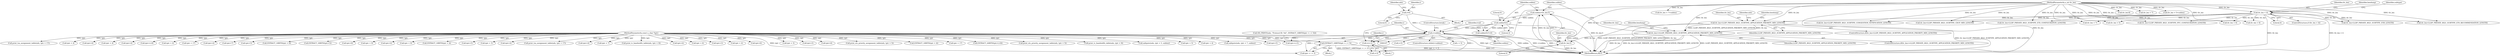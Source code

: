 digraph "1_tcpdump_34cec721d39c76be1e0a600829a7b17bdfb832b6@del" {
"1000607" [label="(Call,EXTRACT_16BITS(tptr + i + 5))"];
"1000109" [label="(MethodParameterIn,const u_char *tptr)"];
"1000572" [label="(Call,i<sublen)"];
"1000613" [label="(Call,i=i+3)"];
"1000564" [label="(Call,i=0)"];
"1000557" [label="(Call,sublen%3)"];
"1000550" [label="(Call,sublen=tlv_len-5)"];
"1000552" [label="(Call,tlv_len-5)"];
"1000544" [label="(Call,tlv_len<=LLDP_PRIVATE_8021_SUBTYPE_APPLICATION_PRIORITY_MIN_LENGTH)"];
"1000528" [label="(Call,tlv_len<LLDP_PRIVATE_8021_SUBTYPE_APPLICATION_PRIORITY_MIN_LENGTH)"];
"1000121" [label="(Call,tlv_len < 4)"];
"1000110" [label="(MethodParameterIn,u_int tlv_len)"];
"1000365" [label="(Call,tlv_len<LLDP_PRIVATE_8021_SUBTYPE_ETS_CONFIGURATION_LENGTH)"];
"1000149" [label="(Call,tlv_len < 6)"];
"1000275" [label="(Call,tptr + 5)"];
"1000621" [label="(Call,tlv_len<LLDP_PRIVATE_8021_SUBTYPE_EVB_LENGTH)"];
"1000530" [label="(Identifier,LLDP_PRIVATE_8021_SUBTYPE_APPLICATION_PRIORITY_MIN_LENGTH)"];
"1000419" [label="(Call,tlv_len<LLDP_PRIVATE_8021_SUBTYPE_ETS_RECOMMENDATION_LENGTH)"];
"1000574" [label="(Identifier,sublen)"];
"1000123" [label="(Literal,4)"];
"1000566" [label="(Literal,0)"];
"1000668" [label="(Call,tptr+5)"];
"1000529" [label="(Identifier,tlv_len)"];
"1000698" [label="(Call,tptr+6)"];
"1000572" [label="(Call,i<sublen)"];
"1000564" [label="(Call,i=0)"];
"1000843" [label="(Call,tptr+i+8)"];
"1000540" [label="(Call,tptr + 4)"];
"1000618" [label="(ControlStructure,break;)"];
"1000446" [label="(Call,tptr + 17)"];
"1000188" [label="(Call,tptr+4)"];
"1000716" [label="(Call,tptr+7)"];
"1000613" [label="(Call,i=i+3)"];
"1000608" [label="(Call,tptr + i + 5)"];
"1000569" [label="(Identifier,ndo)"];
"1000328" [label="(Call,tptr+5)"];
"1000813" [label="(Call,EXTRACT_16BITS(tptr + 6))"];
"1000549" [label="(Identifier,hexdump)"];
"1000126" [label="(Identifier,hexdump)"];
"1000146" [label="(Block,)"];
"1000543" [label="(ControlStructure,if(tlv_len<=LLDP_PRIVATE_8021_SUBTYPE_APPLICATION_PRIORITY_MIN_LENGTH))"];
"1000614" [label="(Identifier,i)"];
"1000179" [label="(Call,EXTRACT_16BITS(tptr+5))"];
"1000751" [label="(Call,tptr+8)"];
"1000544" [label="(Call,tlv_len<=LLDP_PRIVATE_8021_SUBTYPE_APPLICATION_PRIORITY_MIN_LENGTH)"];
"1000441" [label="(Call,tptr + 9)"];
"1000248" [label="(Call,tlv_len < 5)"];
"1000109" [label="(MethodParameterIn,const u_char *tptr)"];
"1000554" [label="(Literal,5)"];
"1000551" [label="(Identifier,sublen)"];
"1000452" [label="(Call,tlv_len<LLDP_PRIVATE_8021_SUBTYPE_PFC_CONFIGURATION_LENGTH)"];
"1000120" [label="(ControlStructure,if (tlv_len < 4))"];
"1000820" [label="(Call,tlv_len-8)"];
"1000291" [label="(Call,tptr+4)"];
"1000408" [label="(Call,tptr + 9)"];
"1000581" [label="(Call,i+5)"];
"1000214" [label="(Call,tlv_len < 7)"];
"1000160" [label="(Call,EXTRACT_16BITS(tptr + 4))"];
"1000495" [label="(Call,tptr+5)"];
"1000403" [label="(Call,tptr + 5)"];
"1000558" [label="(Identifier,sublen)"];
"1000374" [label="(Call,tptr+4)"];
"1000556" [label="(Call,sublen%3!=0)"];
"1000261" [label="(Call,tlv_len < 5+sublen)"];
"1000615" [label="(Call,i+3)"];
"1000198" [label="(Call,tlv_len < 6)"];
"1000444" [label="(Call,print_tsa_assignment_table(ndo, tptr + 17))"];
"1000634" [label="(Call,tptr+4)"];
"1000528" [label="(Call,tlv_len<LLDP_PRIVATE_8021_SUBTYPE_APPLICATION_PRIORITY_MIN_LENGTH)"];
"1000241" [label="(Call,tptr + 7)"];
"1000605" [label="(Block,)"];
"1000536" [label="(Identifier,ndo)"];
"1000439" [label="(Call,print_tc_bandwidth_table(ndo, tptr + 9))"];
"1000461" [label="(Call,tptr+4)"];
"1000577" [label="(Identifier,tval)"];
"1000814" [label="(Call,tptr + 6)"];
"1000110" [label="(MethodParameterIn,u_int tlv_len)"];
"1000553" [label="(Identifier,tlv_len)"];
"1000571" [label="(ControlStructure,while(i<sublen))"];
"1000130" [label="(Call,tptr+3)"];
"1000573" [label="(Identifier,i)"];
"1000192" [label="(Call,tptr + 4)"];
"1000533" [label="(Identifier,hexdump)"];
"1000565" [label="(Identifier,i)"];
"1000223" [label="(Call,tptr+6)"];
"1000579" [label="(Call,tptr+i+5)"];
"1000434" [label="(Call,print_ets_priority_assignment_table(ndo, tptr + 5))"];
"1000209" [label="(Call,EXTRACT_16BITS(tptr + 4))"];
"1000559" [label="(Literal,3)"];
"1000413" [label="(Call,tptr + 17)"];
"1000842" [label="(Call,EXTRACT_24BITS(tptr+i+8))"];
"1000401" [label="(Call,print_ets_priority_assignment_table(ndo, tptr + 5))"];
"1000546" [label="(Identifier,LLDP_PRIVATE_8021_SUBTYPE_APPLICATION_PRIORITY_MIN_LENGTH)"];
"1000406" [label="(Call,print_tc_bandwidth_table(ndo, tptr + 9))"];
"1000282" [label="(Call,tlv_len<LLDP_PRIVATE_8021_SUBTYPE_CONGESTION_NOTIFICATION_LENGTH)"];
"1000575" [label="(Block,)"];
"1000873" [label="(MethodReturn,RET)"];
"1000610" [label="(Call,i + 5)"];
"1000527" [label="(ControlStructure,if(tlv_len<LLDP_PRIVATE_8021_SUBTYPE_APPLICATION_PRIORITY_MIN_LENGTH))"];
"1000545" [label="(Identifier,tlv_len)"];
"1000775" [label="(Call,tlv_len<LLDP_PRIVATE_8021_SUBTYPE_CDCP_MIN_LENGTH)"];
"1000273" [label="(Call,safeputs(ndo, tptr + 5, sublen))"];
"1000128" [label="(Identifier,subtype)"];
"1000121" [label="(Call,tlv_len < 4)"];
"1000227" [label="(Call,tlv_len < 7+sublen)"];
"1000436" [label="(Call,tptr + 5)"];
"1000607" [label="(Call,EXTRACT_16BITS(tptr + i + 5))"];
"1000122" [label="(Identifier,tlv_len)"];
"1000602" [label="(Call,ND_PRINT((ndo, \"Protocol ID: %d\", EXTRACT_16BITS(tptr + i + 5))))"];
"1000161" [label="(Call,tptr + 4)"];
"1000552" [label="(Call,tlv_len-5)"];
"1000167" [label="(Call,tlv_len < 7)"];
"1000239" [label="(Call,safeputs(ndo, tptr + 7, sublen))"];
"1000557" [label="(Call,sublen%3)"];
"1000550" [label="(Call,sublen=tlv_len-5)"];
"1000180" [label="(Call,tptr+5)"];
"1000411" [label="(Call,print_tsa_assignment_table(ndo, tptr + 17))"];
"1000431" [label="(Call,tptr + 4)"];
"1000784" [label="(Call,tptr+4)"];
"1000210" [label="(Call,tptr + 4)"];
"1000560" [label="(Literal,0)"];
"1000257" [label="(Call,tptr+4)"];
"1000607" -> "1000605"  [label="AST: "];
"1000607" -> "1000608"  [label="CFG: "];
"1000608" -> "1000607"  [label="AST: "];
"1000602" -> "1000607"  [label="CFG: "];
"1000607" -> "1000873"  [label="DDG: EXTRACT_16BITS(tptr + i + 5)"];
"1000607" -> "1000873"  [label="DDG: tptr + i + 5"];
"1000109" -> "1000607"  [label="DDG: tptr"];
"1000572" -> "1000607"  [label="DDG: i"];
"1000109" -> "1000107"  [label="AST: "];
"1000109" -> "1000873"  [label="DDG: tptr"];
"1000109" -> "1000130"  [label="DDG: tptr"];
"1000109" -> "1000160"  [label="DDG: tptr"];
"1000109" -> "1000161"  [label="DDG: tptr"];
"1000109" -> "1000179"  [label="DDG: tptr"];
"1000109" -> "1000180"  [label="DDG: tptr"];
"1000109" -> "1000188"  [label="DDG: tptr"];
"1000109" -> "1000192"  [label="DDG: tptr"];
"1000109" -> "1000209"  [label="DDG: tptr"];
"1000109" -> "1000210"  [label="DDG: tptr"];
"1000109" -> "1000223"  [label="DDG: tptr"];
"1000109" -> "1000239"  [label="DDG: tptr"];
"1000109" -> "1000241"  [label="DDG: tptr"];
"1000109" -> "1000257"  [label="DDG: tptr"];
"1000109" -> "1000273"  [label="DDG: tptr"];
"1000109" -> "1000275"  [label="DDG: tptr"];
"1000109" -> "1000291"  [label="DDG: tptr"];
"1000109" -> "1000328"  [label="DDG: tptr"];
"1000109" -> "1000374"  [label="DDG: tptr"];
"1000109" -> "1000401"  [label="DDG: tptr"];
"1000109" -> "1000403"  [label="DDG: tptr"];
"1000109" -> "1000406"  [label="DDG: tptr"];
"1000109" -> "1000408"  [label="DDG: tptr"];
"1000109" -> "1000411"  [label="DDG: tptr"];
"1000109" -> "1000413"  [label="DDG: tptr"];
"1000109" -> "1000431"  [label="DDG: tptr"];
"1000109" -> "1000434"  [label="DDG: tptr"];
"1000109" -> "1000436"  [label="DDG: tptr"];
"1000109" -> "1000439"  [label="DDG: tptr"];
"1000109" -> "1000441"  [label="DDG: tptr"];
"1000109" -> "1000444"  [label="DDG: tptr"];
"1000109" -> "1000446"  [label="DDG: tptr"];
"1000109" -> "1000461"  [label="DDG: tptr"];
"1000109" -> "1000495"  [label="DDG: tptr"];
"1000109" -> "1000540"  [label="DDG: tptr"];
"1000109" -> "1000579"  [label="DDG: tptr"];
"1000109" -> "1000608"  [label="DDG: tptr"];
"1000109" -> "1000634"  [label="DDG: tptr"];
"1000109" -> "1000668"  [label="DDG: tptr"];
"1000109" -> "1000698"  [label="DDG: tptr"];
"1000109" -> "1000716"  [label="DDG: tptr"];
"1000109" -> "1000751"  [label="DDG: tptr"];
"1000109" -> "1000784"  [label="DDG: tptr"];
"1000109" -> "1000813"  [label="DDG: tptr"];
"1000109" -> "1000814"  [label="DDG: tptr"];
"1000109" -> "1000842"  [label="DDG: tptr"];
"1000109" -> "1000843"  [label="DDG: tptr"];
"1000572" -> "1000571"  [label="AST: "];
"1000572" -> "1000574"  [label="CFG: "];
"1000573" -> "1000572"  [label="AST: "];
"1000574" -> "1000572"  [label="AST: "];
"1000577" -> "1000572"  [label="CFG: "];
"1000618" -> "1000572"  [label="CFG: "];
"1000572" -> "1000873"  [label="DDG: sublen"];
"1000572" -> "1000873"  [label="DDG: i<sublen"];
"1000572" -> "1000873"  [label="DDG: i"];
"1000613" -> "1000572"  [label="DDG: i"];
"1000564" -> "1000572"  [label="DDG: i"];
"1000557" -> "1000572"  [label="DDG: sublen"];
"1000572" -> "1000579"  [label="DDG: i"];
"1000572" -> "1000581"  [label="DDG: i"];
"1000572" -> "1000608"  [label="DDG: i"];
"1000572" -> "1000610"  [label="DDG: i"];
"1000572" -> "1000613"  [label="DDG: i"];
"1000572" -> "1000615"  [label="DDG: i"];
"1000613" -> "1000575"  [label="AST: "];
"1000613" -> "1000615"  [label="CFG: "];
"1000614" -> "1000613"  [label="AST: "];
"1000615" -> "1000613"  [label="AST: "];
"1000573" -> "1000613"  [label="CFG: "];
"1000613" -> "1000873"  [label="DDG: i+3"];
"1000564" -> "1000146"  [label="AST: "];
"1000564" -> "1000566"  [label="CFG: "];
"1000565" -> "1000564"  [label="AST: "];
"1000566" -> "1000564"  [label="AST: "];
"1000569" -> "1000564"  [label="CFG: "];
"1000557" -> "1000556"  [label="AST: "];
"1000557" -> "1000559"  [label="CFG: "];
"1000558" -> "1000557"  [label="AST: "];
"1000559" -> "1000557"  [label="AST: "];
"1000560" -> "1000557"  [label="CFG: "];
"1000557" -> "1000873"  [label="DDG: sublen"];
"1000557" -> "1000556"  [label="DDG: sublen"];
"1000557" -> "1000556"  [label="DDG: 3"];
"1000550" -> "1000557"  [label="DDG: sublen"];
"1000550" -> "1000146"  [label="AST: "];
"1000550" -> "1000552"  [label="CFG: "];
"1000551" -> "1000550"  [label="AST: "];
"1000552" -> "1000550"  [label="AST: "];
"1000558" -> "1000550"  [label="CFG: "];
"1000550" -> "1000873"  [label="DDG: tlv_len-5"];
"1000552" -> "1000550"  [label="DDG: tlv_len"];
"1000552" -> "1000550"  [label="DDG: 5"];
"1000552" -> "1000554"  [label="CFG: "];
"1000553" -> "1000552"  [label="AST: "];
"1000554" -> "1000552"  [label="AST: "];
"1000552" -> "1000873"  [label="DDG: tlv_len"];
"1000544" -> "1000552"  [label="DDG: tlv_len"];
"1000110" -> "1000552"  [label="DDG: tlv_len"];
"1000544" -> "1000543"  [label="AST: "];
"1000544" -> "1000546"  [label="CFG: "];
"1000545" -> "1000544"  [label="AST: "];
"1000546" -> "1000544"  [label="AST: "];
"1000549" -> "1000544"  [label="CFG: "];
"1000551" -> "1000544"  [label="CFG: "];
"1000544" -> "1000873"  [label="DDG: LLDP_PRIVATE_8021_SUBTYPE_APPLICATION_PRIORITY_MIN_LENGTH"];
"1000544" -> "1000873"  [label="DDG: tlv_len"];
"1000544" -> "1000873"  [label="DDG: tlv_len<=LLDP_PRIVATE_8021_SUBTYPE_APPLICATION_PRIORITY_MIN_LENGTH"];
"1000528" -> "1000544"  [label="DDG: tlv_len"];
"1000528" -> "1000544"  [label="DDG: LLDP_PRIVATE_8021_SUBTYPE_APPLICATION_PRIORITY_MIN_LENGTH"];
"1000110" -> "1000544"  [label="DDG: tlv_len"];
"1000528" -> "1000527"  [label="AST: "];
"1000528" -> "1000530"  [label="CFG: "];
"1000529" -> "1000528"  [label="AST: "];
"1000530" -> "1000528"  [label="AST: "];
"1000533" -> "1000528"  [label="CFG: "];
"1000536" -> "1000528"  [label="CFG: "];
"1000528" -> "1000873"  [label="DDG: tlv_len<LLDP_PRIVATE_8021_SUBTYPE_APPLICATION_PRIORITY_MIN_LENGTH"];
"1000528" -> "1000873"  [label="DDG: LLDP_PRIVATE_8021_SUBTYPE_APPLICATION_PRIORITY_MIN_LENGTH"];
"1000528" -> "1000873"  [label="DDG: tlv_len"];
"1000121" -> "1000528"  [label="DDG: tlv_len"];
"1000110" -> "1000528"  [label="DDG: tlv_len"];
"1000121" -> "1000120"  [label="AST: "];
"1000121" -> "1000123"  [label="CFG: "];
"1000122" -> "1000121"  [label="AST: "];
"1000123" -> "1000121"  [label="AST: "];
"1000126" -> "1000121"  [label="CFG: "];
"1000128" -> "1000121"  [label="CFG: "];
"1000121" -> "1000873"  [label="DDG: tlv_len < 4"];
"1000121" -> "1000873"  [label="DDG: tlv_len"];
"1000110" -> "1000121"  [label="DDG: tlv_len"];
"1000121" -> "1000149"  [label="DDG: tlv_len"];
"1000121" -> "1000167"  [label="DDG: tlv_len"];
"1000121" -> "1000198"  [label="DDG: tlv_len"];
"1000121" -> "1000248"  [label="DDG: tlv_len"];
"1000121" -> "1000282"  [label="DDG: tlv_len"];
"1000121" -> "1000365"  [label="DDG: tlv_len"];
"1000121" -> "1000419"  [label="DDG: tlv_len"];
"1000121" -> "1000452"  [label="DDG: tlv_len"];
"1000121" -> "1000621"  [label="DDG: tlv_len"];
"1000121" -> "1000775"  [label="DDG: tlv_len"];
"1000110" -> "1000107"  [label="AST: "];
"1000110" -> "1000873"  [label="DDG: tlv_len"];
"1000110" -> "1000149"  [label="DDG: tlv_len"];
"1000110" -> "1000167"  [label="DDG: tlv_len"];
"1000110" -> "1000198"  [label="DDG: tlv_len"];
"1000110" -> "1000214"  [label="DDG: tlv_len"];
"1000110" -> "1000227"  [label="DDG: tlv_len"];
"1000110" -> "1000248"  [label="DDG: tlv_len"];
"1000110" -> "1000261"  [label="DDG: tlv_len"];
"1000110" -> "1000282"  [label="DDG: tlv_len"];
"1000110" -> "1000365"  [label="DDG: tlv_len"];
"1000110" -> "1000419"  [label="DDG: tlv_len"];
"1000110" -> "1000452"  [label="DDG: tlv_len"];
"1000110" -> "1000621"  [label="DDG: tlv_len"];
"1000110" -> "1000775"  [label="DDG: tlv_len"];
"1000110" -> "1000820"  [label="DDG: tlv_len"];
}
